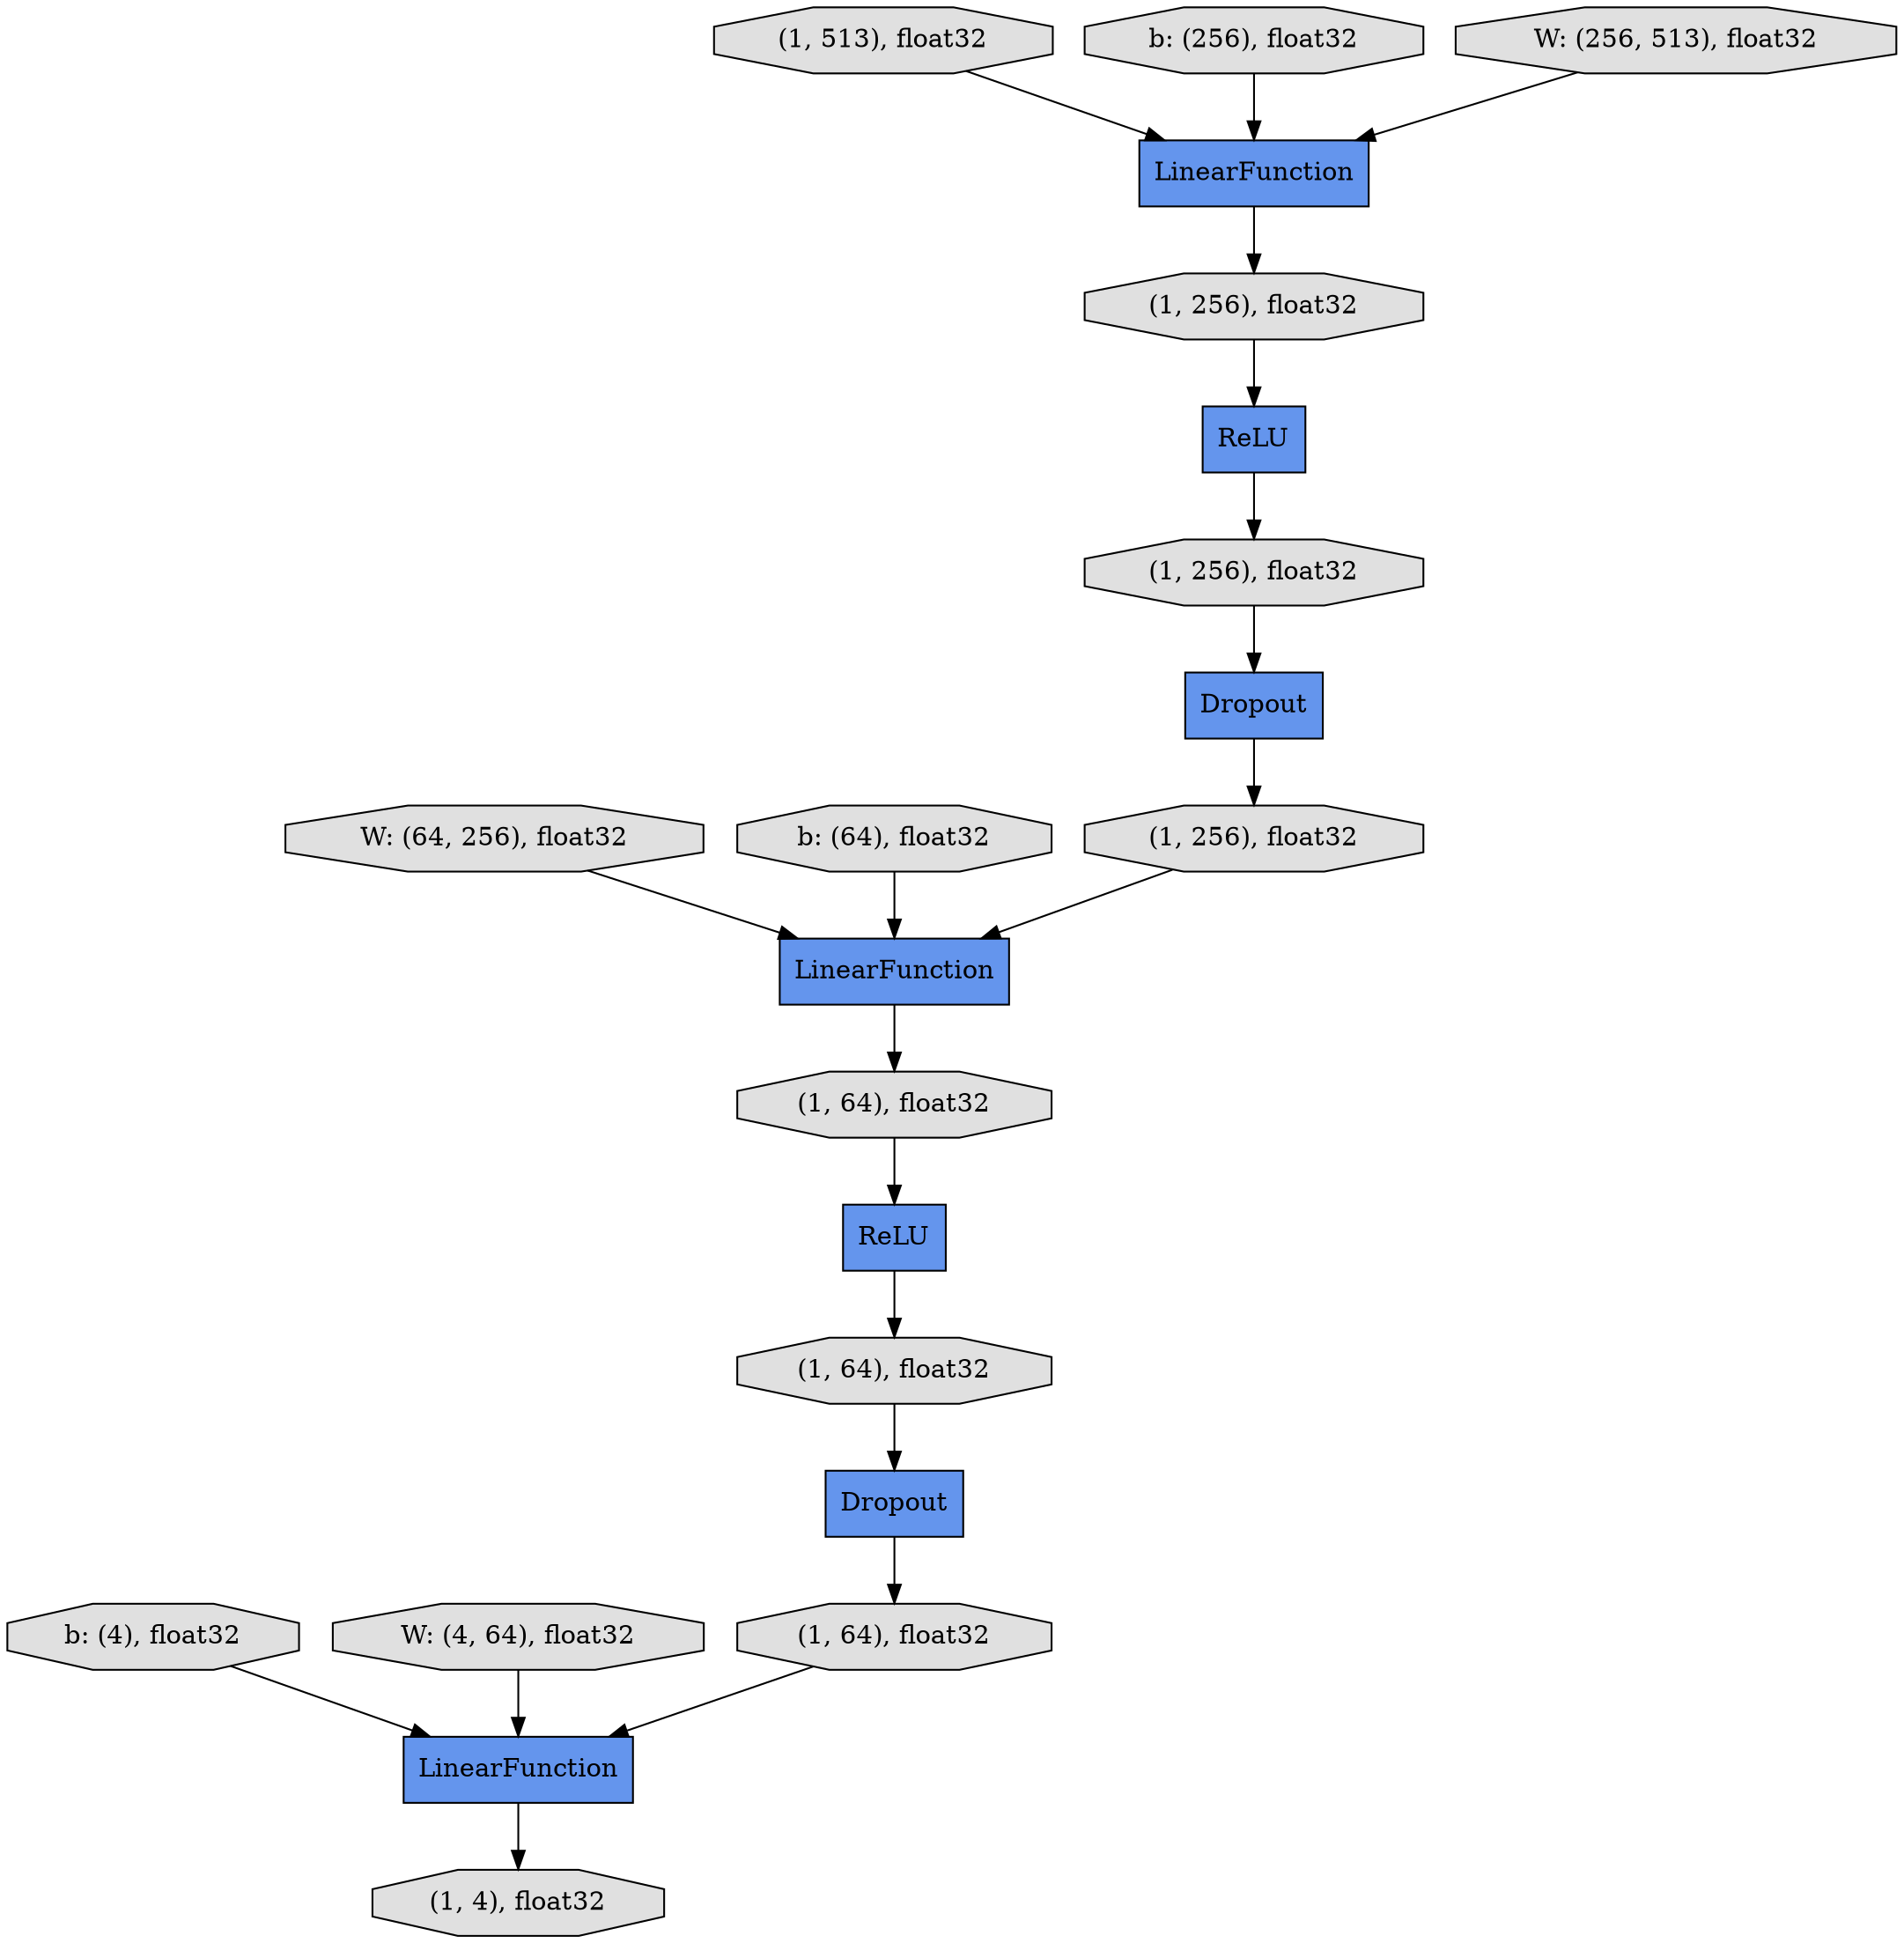 digraph graphname{rankdir=TB;5041582152 [label="Dropout",shape="record",fillcolor="#6495ED",style="filled"];4819837000 [label="(1, 513), float32",shape="octagon",fillcolor="#E0E0E0",style="filled"];4819916896 [label="W: (64, 256), float32",shape="octagon",fillcolor="#E0E0E0",style="filled"];5041582208 [label="(1, 64), float32",shape="octagon",fillcolor="#E0E0E0",style="filled"];5041582320 [label="LinearFunction",shape="record",fillcolor="#6495ED",style="filled"];4819837168 [label="ReLU",shape="record",fillcolor="#6495ED",style="filled"];5041582432 [label="(1, 64), float32",shape="octagon",fillcolor="#E0E0E0",style="filled"];4819837560 [label="b: (4), float32",shape="octagon",fillcolor="#E0E0E0",style="filled"];5041582712 [label="(1, 64), float32",shape="octagon",fillcolor="#E0E0E0",style="filled"];5041582880 [label="(1, 4), float32",shape="octagon",fillcolor="#E0E0E0",style="filled"];4819837728 [label="LinearFunction",shape="record",fillcolor="#6495ED",style="filled"];4819917736 [label="b: (256), float32",shape="octagon",fillcolor="#E0E0E0",style="filled"];4819840248 [label="(1, 256), float32",shape="octagon",fillcolor="#E0E0E0",style="filled"];4819840304 [label="Dropout",shape="record",fillcolor="#6495ED",style="filled"];4819840360 [label="LinearFunction",shape="record",fillcolor="#6495ED",style="filled"];4819918184 [label="W: (256, 513), float32",shape="octagon",fillcolor="#E0E0E0",style="filled"];4819916336 [label="b: (64), float32",shape="octagon",fillcolor="#E0E0E0",style="filled"];4819840584 [label="(1, 256), float32",shape="octagon",fillcolor="#E0E0E0",style="filled"];4819840752 [label="(1, 256), float32",shape="octagon",fillcolor="#E0E0E0",style="filled"];4819791768 [label="W: (4, 64), float32",shape="octagon",fillcolor="#E0E0E0",style="filled"];4819840920 [label="ReLU",shape="record",fillcolor="#6495ED",style="filled"];5041582208 -> 4819840920;5041582152 -> 5041582712;4819837560 -> 5041582320;5041582712 -> 5041582320;4819916336 -> 4819840360;4819837728 -> 4819840752;4819837000 -> 4819837728;4819840304 -> 4819840584;4819916896 -> 4819840360;5041582432 -> 5041582152;4819918184 -> 4819837728;4819840360 -> 5041582208;5041582320 -> 5041582880;4819791768 -> 5041582320;4819840584 -> 4819840360;4819840248 -> 4819840304;4819840752 -> 4819837168;4819840920 -> 5041582432;4819837168 -> 4819840248;4819917736 -> 4819837728;}